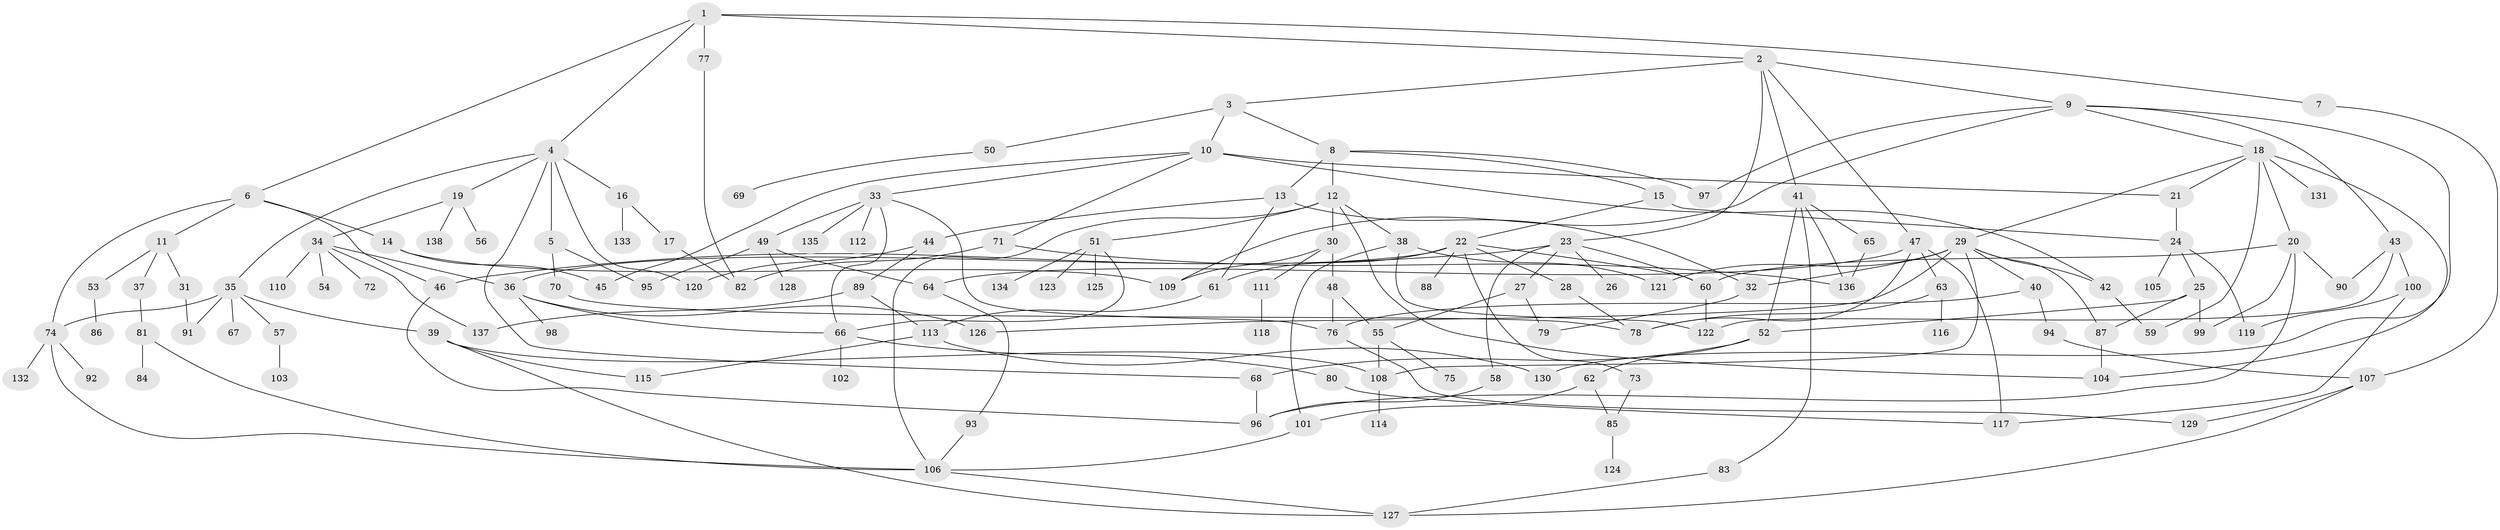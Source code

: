 // Generated by graph-tools (version 1.1) at 2025/41/03/09/25 04:41:10]
// undirected, 138 vertices, 203 edges
graph export_dot {
graph [start="1"]
  node [color=gray90,style=filled];
  1;
  2;
  3;
  4;
  5;
  6;
  7;
  8;
  9;
  10;
  11;
  12;
  13;
  14;
  15;
  16;
  17;
  18;
  19;
  20;
  21;
  22;
  23;
  24;
  25;
  26;
  27;
  28;
  29;
  30;
  31;
  32;
  33;
  34;
  35;
  36;
  37;
  38;
  39;
  40;
  41;
  42;
  43;
  44;
  45;
  46;
  47;
  48;
  49;
  50;
  51;
  52;
  53;
  54;
  55;
  56;
  57;
  58;
  59;
  60;
  61;
  62;
  63;
  64;
  65;
  66;
  67;
  68;
  69;
  70;
  71;
  72;
  73;
  74;
  75;
  76;
  77;
  78;
  79;
  80;
  81;
  82;
  83;
  84;
  85;
  86;
  87;
  88;
  89;
  90;
  91;
  92;
  93;
  94;
  95;
  96;
  97;
  98;
  99;
  100;
  101;
  102;
  103;
  104;
  105;
  106;
  107;
  108;
  109;
  110;
  111;
  112;
  113;
  114;
  115;
  116;
  117;
  118;
  119;
  120;
  121;
  122;
  123;
  124;
  125;
  126;
  127;
  128;
  129;
  130;
  131;
  132;
  133;
  134;
  135;
  136;
  137;
  138;
  1 -- 2;
  1 -- 4;
  1 -- 6;
  1 -- 7;
  1 -- 77;
  2 -- 3;
  2 -- 9;
  2 -- 23;
  2 -- 41;
  2 -- 47;
  3 -- 8;
  3 -- 10;
  3 -- 50;
  4 -- 5;
  4 -- 16;
  4 -- 19;
  4 -- 35;
  4 -- 120;
  4 -- 68;
  5 -- 70;
  5 -- 95;
  6 -- 11;
  6 -- 14;
  6 -- 46;
  6 -- 74;
  7 -- 107;
  8 -- 12;
  8 -- 13;
  8 -- 15;
  8 -- 97;
  9 -- 18;
  9 -- 43;
  9 -- 97;
  9 -- 109;
  9 -- 130;
  10 -- 21;
  10 -- 33;
  10 -- 42;
  10 -- 45;
  10 -- 71;
  11 -- 31;
  11 -- 37;
  11 -- 53;
  12 -- 30;
  12 -- 38;
  12 -- 51;
  12 -- 104;
  12 -- 106;
  13 -- 44;
  13 -- 32;
  13 -- 61;
  14 -- 45;
  14 -- 109;
  15 -- 22;
  15 -- 24;
  16 -- 17;
  16 -- 133;
  17 -- 82;
  18 -- 20;
  18 -- 29;
  18 -- 131;
  18 -- 21;
  18 -- 104;
  18 -- 59;
  19 -- 34;
  19 -- 56;
  19 -- 138;
  20 -- 60;
  20 -- 90;
  20 -- 96;
  20 -- 99;
  21 -- 24;
  22 -- 28;
  22 -- 36;
  22 -- 61;
  22 -- 73;
  22 -- 88;
  22 -- 60;
  23 -- 26;
  23 -- 27;
  23 -- 58;
  23 -- 46;
  23 -- 60;
  24 -- 25;
  24 -- 105;
  24 -- 119;
  25 -- 99;
  25 -- 87;
  25 -- 52;
  27 -- 55;
  27 -- 79;
  28 -- 78;
  29 -- 32;
  29 -- 40;
  29 -- 87;
  29 -- 126;
  29 -- 121;
  29 -- 42;
  29 -- 108;
  30 -- 48;
  30 -- 111;
  30 -- 109;
  31 -- 91;
  32 -- 79;
  33 -- 49;
  33 -- 76;
  33 -- 112;
  33 -- 135;
  33 -- 66;
  34 -- 54;
  34 -- 72;
  34 -- 110;
  34 -- 137;
  34 -- 36;
  35 -- 39;
  35 -- 57;
  35 -- 67;
  35 -- 91;
  35 -- 74;
  36 -- 66;
  36 -- 98;
  36 -- 126;
  37 -- 81;
  38 -- 121;
  38 -- 122;
  38 -- 101;
  39 -- 108;
  39 -- 115;
  39 -- 127;
  40 -- 94;
  40 -- 76;
  41 -- 52;
  41 -- 65;
  41 -- 83;
  41 -- 136;
  42 -- 59;
  43 -- 100;
  43 -- 122;
  43 -- 90;
  44 -- 89;
  44 -- 120;
  46 -- 96;
  47 -- 63;
  47 -- 64;
  47 -- 117;
  47 -- 78;
  48 -- 76;
  48 -- 55;
  49 -- 95;
  49 -- 128;
  49 -- 64;
  50 -- 69;
  51 -- 123;
  51 -- 125;
  51 -- 134;
  51 -- 66;
  52 -- 62;
  52 -- 68;
  53 -- 86;
  55 -- 75;
  55 -- 108;
  57 -- 103;
  58 -- 96;
  60 -- 122;
  61 -- 113;
  62 -- 101;
  62 -- 85;
  63 -- 116;
  63 -- 78;
  64 -- 93;
  65 -- 136;
  66 -- 80;
  66 -- 102;
  68 -- 96;
  70 -- 78;
  71 -- 82;
  71 -- 136;
  73 -- 85;
  74 -- 92;
  74 -- 132;
  74 -- 106;
  76 -- 129;
  77 -- 82;
  80 -- 117;
  81 -- 84;
  81 -- 106;
  83 -- 127;
  85 -- 124;
  87 -- 104;
  89 -- 113;
  89 -- 137;
  93 -- 106;
  94 -- 107;
  100 -- 119;
  100 -- 117;
  101 -- 106;
  106 -- 127;
  107 -- 129;
  107 -- 127;
  108 -- 114;
  111 -- 118;
  113 -- 130;
  113 -- 115;
}
